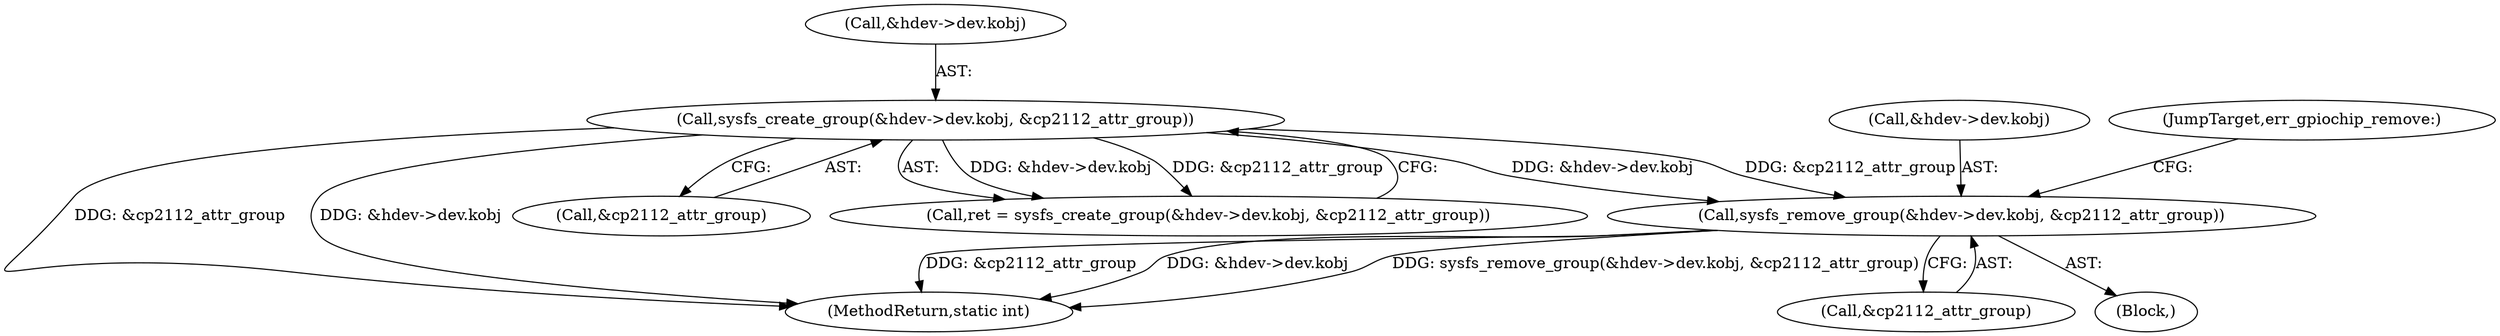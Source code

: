digraph "0_linux_7a7b5df84b6b4e5d599c7289526eed96541a0654_3@API" {
"1000530" [label="(Call,sysfs_remove_group(&hdev->dev.kobj, &cp2112_attr_group))"];
"1000481" [label="(Call,sysfs_create_group(&hdev->dev.kobj, &cp2112_attr_group))"];
"1000531" [label="(Call,&hdev->dev.kobj)"];
"1000530" [label="(Call,sysfs_remove_group(&hdev->dev.kobj, &cp2112_attr_group))"];
"1000482" [label="(Call,&hdev->dev.kobj)"];
"1000563" [label="(MethodReturn,static int)"];
"1000488" [label="(Call,&cp2112_attr_group)"];
"1000479" [label="(Call,ret = sysfs_create_group(&hdev->dev.kobj, &cp2112_attr_group))"];
"1000537" [label="(Call,&cp2112_attr_group)"];
"1000103" [label="(Block,)"];
"1000539" [label="(JumpTarget,err_gpiochip_remove:)"];
"1000481" [label="(Call,sysfs_create_group(&hdev->dev.kobj, &cp2112_attr_group))"];
"1000530" -> "1000103"  [label="AST: "];
"1000530" -> "1000537"  [label="CFG: "];
"1000531" -> "1000530"  [label="AST: "];
"1000537" -> "1000530"  [label="AST: "];
"1000539" -> "1000530"  [label="CFG: "];
"1000530" -> "1000563"  [label="DDG: &hdev->dev.kobj"];
"1000530" -> "1000563"  [label="DDG: sysfs_remove_group(&hdev->dev.kobj, &cp2112_attr_group)"];
"1000530" -> "1000563"  [label="DDG: &cp2112_attr_group"];
"1000481" -> "1000530"  [label="DDG: &hdev->dev.kobj"];
"1000481" -> "1000530"  [label="DDG: &cp2112_attr_group"];
"1000481" -> "1000479"  [label="AST: "];
"1000481" -> "1000488"  [label="CFG: "];
"1000482" -> "1000481"  [label="AST: "];
"1000488" -> "1000481"  [label="AST: "];
"1000479" -> "1000481"  [label="CFG: "];
"1000481" -> "1000563"  [label="DDG: &cp2112_attr_group"];
"1000481" -> "1000563"  [label="DDG: &hdev->dev.kobj"];
"1000481" -> "1000479"  [label="DDG: &hdev->dev.kobj"];
"1000481" -> "1000479"  [label="DDG: &cp2112_attr_group"];
}
